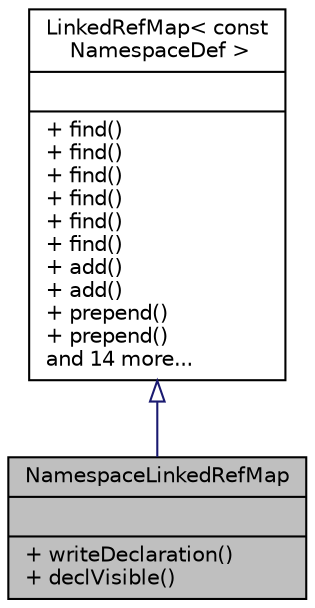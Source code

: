 digraph "NamespaceLinkedRefMap"
{
 // LATEX_PDF_SIZE
  edge [fontname="Helvetica",fontsize="10",labelfontname="Helvetica",labelfontsize="10"];
  node [fontname="Helvetica",fontsize="10",shape=record];
  Node1 [label="{NamespaceLinkedRefMap\n||+ writeDeclaration()\l+ declVisible()\l}",height=0.2,width=0.4,color="black", fillcolor="grey75", style="filled", fontcolor="black",tooltip=" "];
  Node2 -> Node1 [dir="back",color="midnightblue",fontsize="10",style="solid",arrowtail="onormal",fontname="Helvetica"];
  Node2 [label="{LinkedRefMap\< const\l NamespaceDef \>\n||+ find()\l+ find()\l+ find()\l+ find()\l+ find()\l+ find()\l+ add()\l+ add()\l+ prepend()\l+ prepend()\land 14 more...\l}",height=0.2,width=0.4,color="black", fillcolor="white", style="filled",URL="$classLinkedRefMap.html",tooltip=" "];
}
